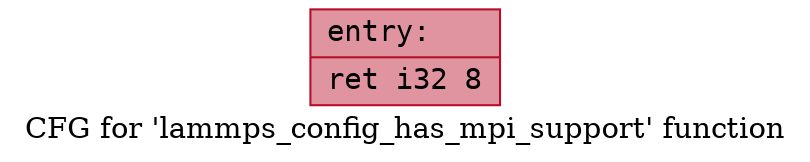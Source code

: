 digraph "CFG for 'lammps_config_has_mpi_support' function" {
	label="CFG for 'lammps_config_has_mpi_support' function";

	Node0x55bdf80fa6d0 [shape=record,color="#b70d28ff", style=filled, fillcolor="#b70d2870" fontname="Courier",label="{entry:\l|  ret i32 8\l}"];
}
